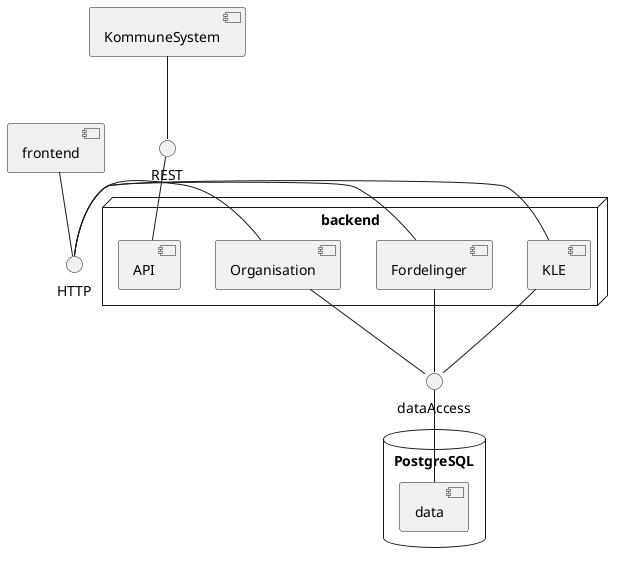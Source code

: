 @startuml

node "backend" {
  [KLE]
  [Fordelinger]
  [Organisation]
  [API]
}

database "PostgreSQL" {
  [data]
}

[frontend] -- HTTP
HTTP - [KLE]
HTTP - [Fordelinger]
HTTP - [Organisation]

[KommuneSystem] -- REST
REST -- [API]

[KLE] -- dataAccess
[Fordelinger] -- dataAccess
[Organisation] -- dataAccess
dataAccess -- [data]


@enduml
